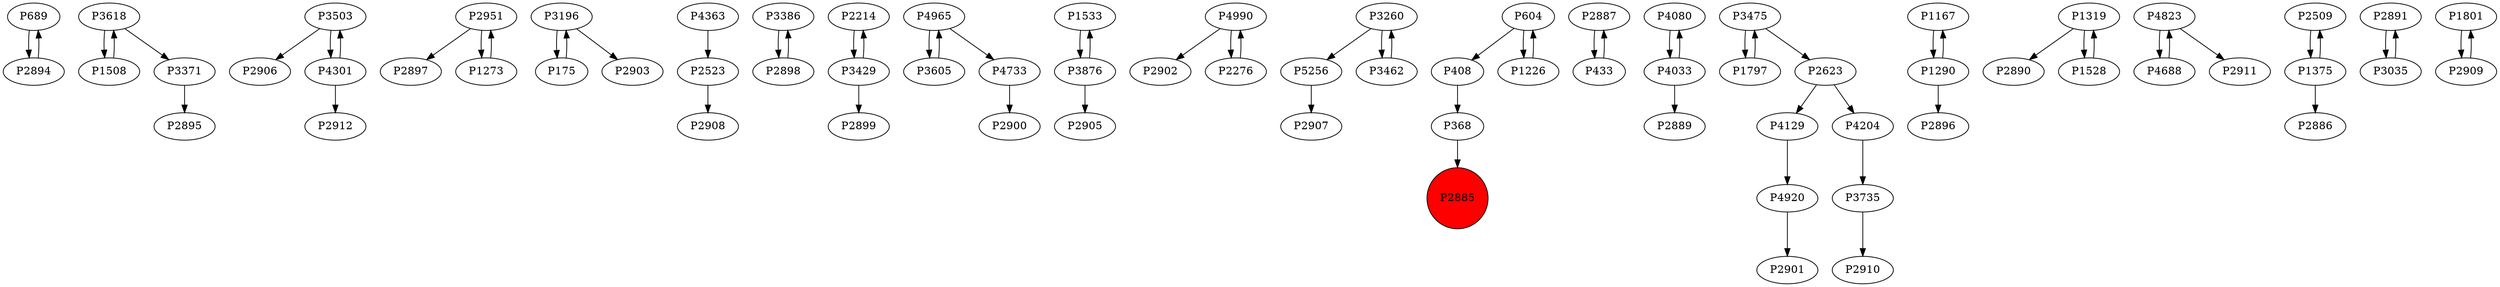 digraph {
	P689 -> P2894
	P3618 -> P1508
	P3503 -> P2906
	P2951 -> P2897
	P2951 -> P1273
	P3196 -> P175
	P4363 -> P2523
	P3386 -> P2898
	P2214 -> P3429
	P4965 -> P3605
	P2894 -> P689
	P1533 -> P3876
	P4990 -> P2902
	P3429 -> P2214
	P4733 -> P2900
	P4965 -> P4733
	P3876 -> P1533
	P3260 -> P5256
	P5256 -> P2907
	P3618 -> P3371
	P408 -> P368
	P3605 -> P4965
	P3462 -> P3260
	P3196 -> P2903
	P2887 -> P433
	P4080 -> P4033
	P4920 -> P2901
	P604 -> P408
	P2523 -> P2908
	P1508 -> P3618
	P1167 -> P1290
	P3429 -> P2899
	P1319 -> P2890
	P4823 -> P4688
	P3735 -> P2910
	P368 -> P2885
	P4301 -> P2912
	P3260 -> P3462
	P3475 -> P1797
	P4033 -> P4080
	P4129 -> P4920
	P2276 -> P4990
	P4823 -> P2911
	P2509 -> P1375
	P433 -> P2887
	P2891 -> P3035
	P1801 -> P2909
	P4033 -> P2889
	P2898 -> P3386
	P2623 -> P4129
	P175 -> P3196
	P3035 -> P2891
	P4688 -> P4823
	P2909 -> P1801
	P3475 -> P2623
	P2623 -> P4204
	P4301 -> P3503
	P1375 -> P2509
	P604 -> P1226
	P4990 -> P2276
	P1226 -> P604
	P4204 -> P3735
	P1290 -> P2896
	P1319 -> P1528
	P1375 -> P2886
	P1273 -> P2951
	P3371 -> P2895
	P3503 -> P4301
	P1290 -> P1167
	P1528 -> P1319
	P1797 -> P3475
	P3876 -> P2905
	P2885 [shape=circle]
	P2885 [style=filled]
	P2885 [fillcolor=red]
}